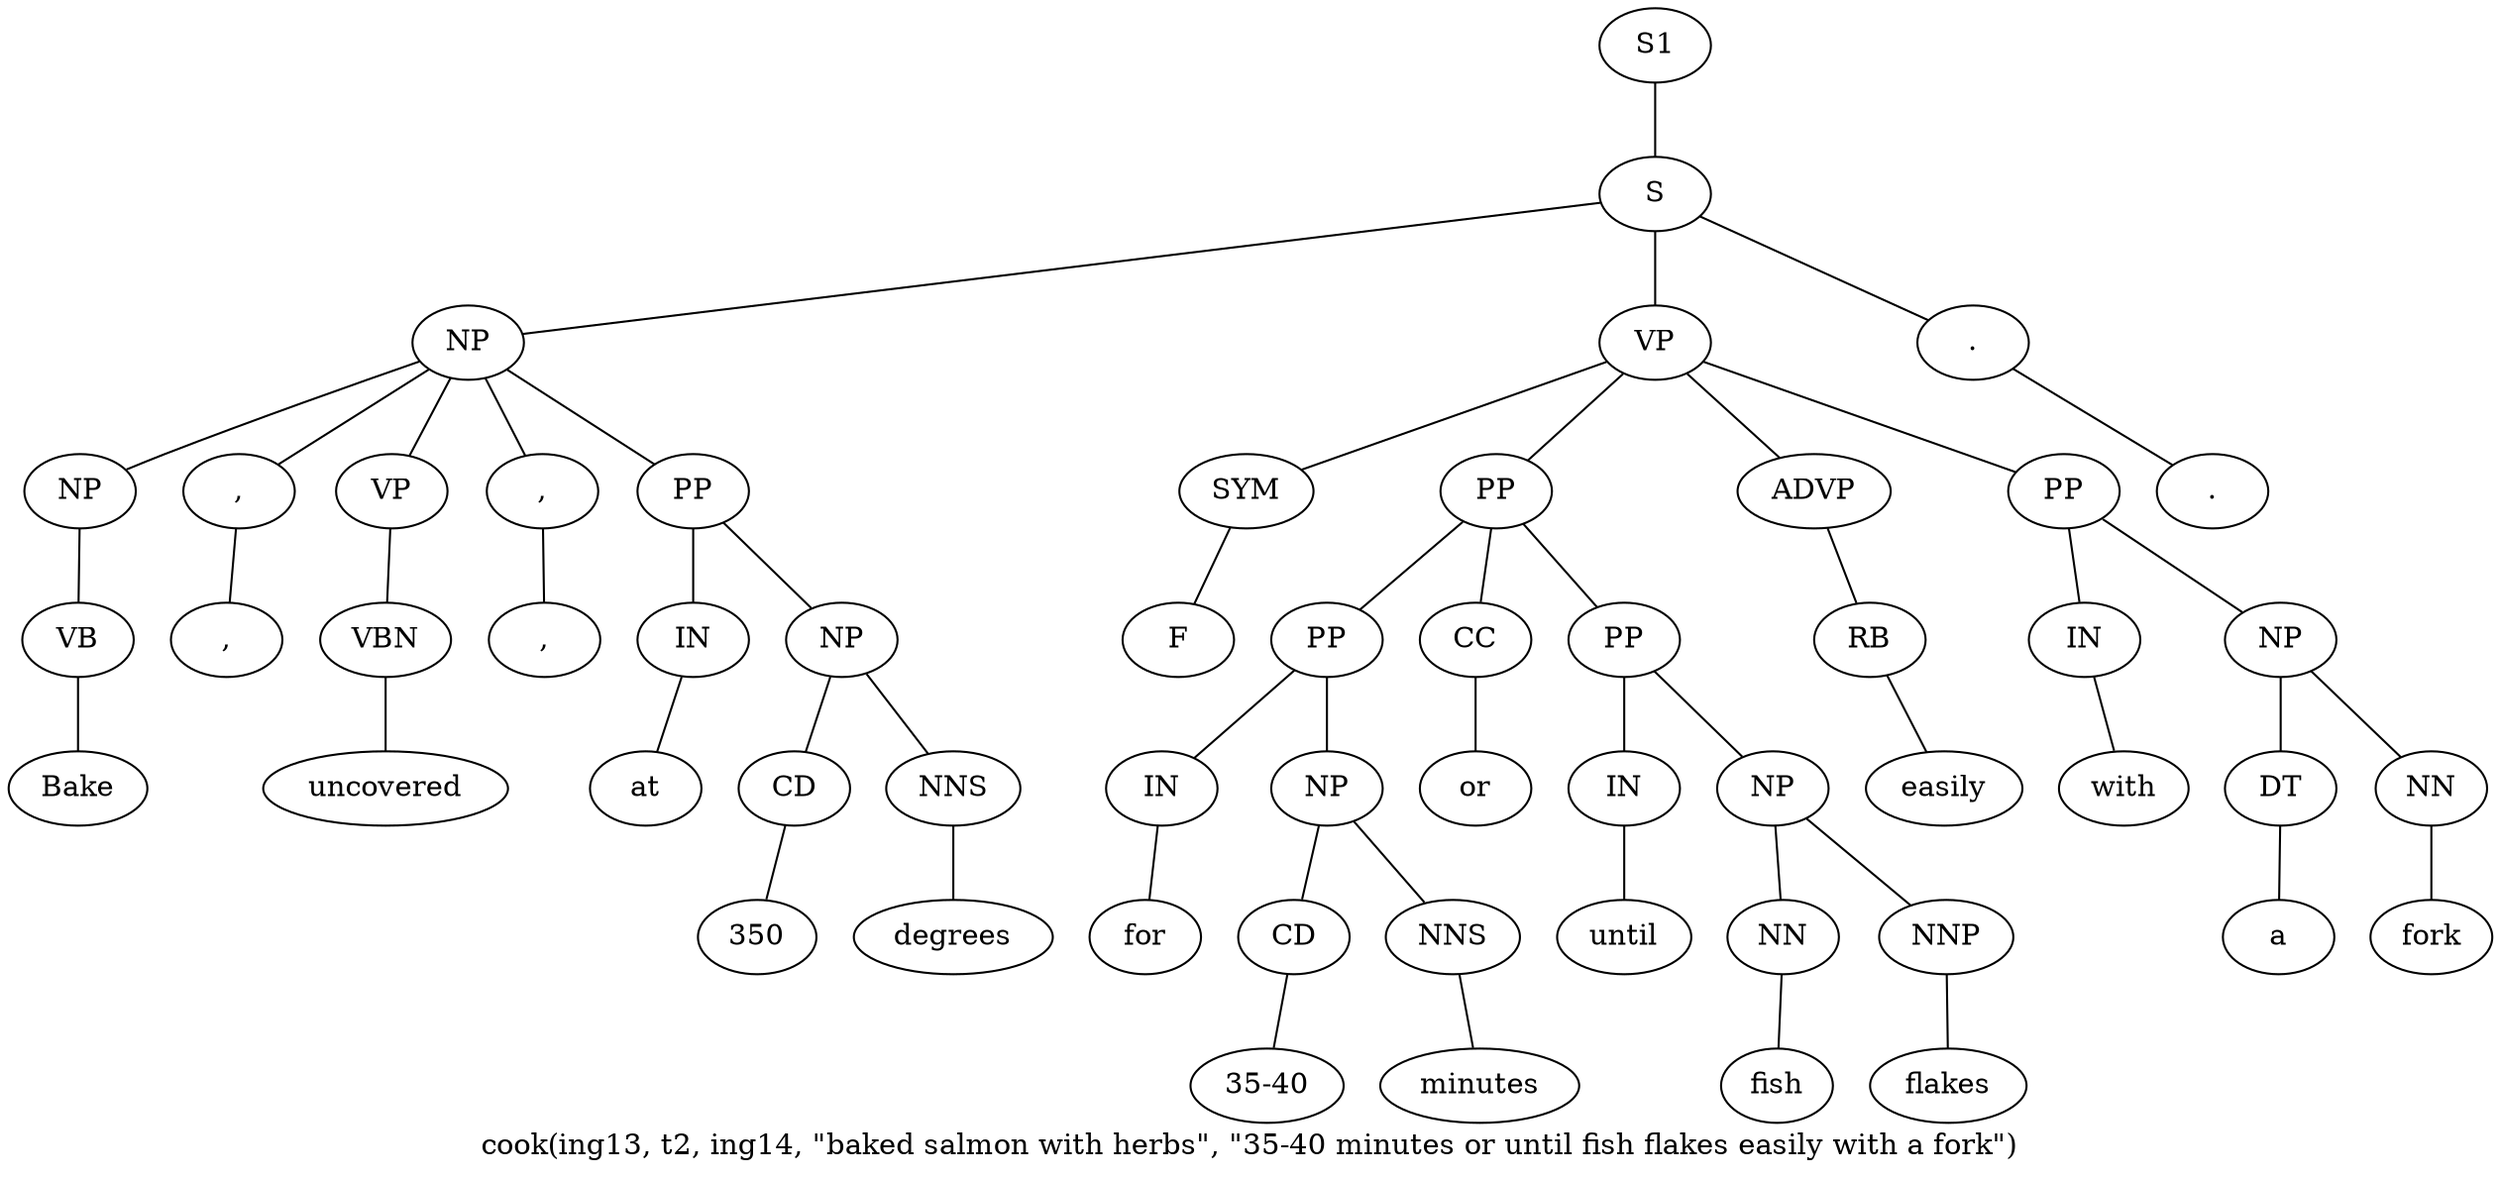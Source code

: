 graph SyntaxGraph {
	label = "cook(ing13, t2, ing14, \"baked salmon with herbs\", \"35-40 minutes or until fish flakes easily with a fork\")";
	Node0 [label="S1"];
	Node1 [label="S"];
	Node2 [label="NP"];
	Node3 [label="NP"];
	Node4 [label="VB"];
	Node5 [label="Bake"];
	Node6 [label=","];
	Node7 [label=","];
	Node8 [label="VP"];
	Node9 [label="VBN"];
	Node10 [label="uncovered"];
	Node11 [label=","];
	Node12 [label=","];
	Node13 [label="PP"];
	Node14 [label="IN"];
	Node15 [label="at"];
	Node16 [label="NP"];
	Node17 [label="CD"];
	Node18 [label="350"];
	Node19 [label="NNS"];
	Node20 [label="degrees"];
	Node21 [label="VP"];
	Node22 [label="SYM"];
	Node23 [label="F"];
	Node24 [label="PP"];
	Node25 [label="PP"];
	Node26 [label="IN"];
	Node27 [label="for"];
	Node28 [label="NP"];
	Node29 [label="CD"];
	Node30 [label="35-40"];
	Node31 [label="NNS"];
	Node32 [label="minutes"];
	Node33 [label="CC"];
	Node34 [label="or"];
	Node35 [label="PP"];
	Node36 [label="IN"];
	Node37 [label="until"];
	Node38 [label="NP"];
	Node39 [label="NN"];
	Node40 [label="fish"];
	Node41 [label="NNP"];
	Node42 [label="flakes"];
	Node43 [label="ADVP"];
	Node44 [label="RB"];
	Node45 [label="easily"];
	Node46 [label="PP"];
	Node47 [label="IN"];
	Node48 [label="with"];
	Node49 [label="NP"];
	Node50 [label="DT"];
	Node51 [label="a"];
	Node52 [label="NN"];
	Node53 [label="fork"];
	Node54 [label="."];
	Node55 [label="."];

	Node0 -- Node1;
	Node1 -- Node2;
	Node1 -- Node21;
	Node1 -- Node54;
	Node2 -- Node3;
	Node2 -- Node6;
	Node2 -- Node8;
	Node2 -- Node11;
	Node2 -- Node13;
	Node3 -- Node4;
	Node4 -- Node5;
	Node6 -- Node7;
	Node8 -- Node9;
	Node9 -- Node10;
	Node11 -- Node12;
	Node13 -- Node14;
	Node13 -- Node16;
	Node14 -- Node15;
	Node16 -- Node17;
	Node16 -- Node19;
	Node17 -- Node18;
	Node19 -- Node20;
	Node21 -- Node22;
	Node21 -- Node24;
	Node21 -- Node43;
	Node21 -- Node46;
	Node22 -- Node23;
	Node24 -- Node25;
	Node24 -- Node33;
	Node24 -- Node35;
	Node25 -- Node26;
	Node25 -- Node28;
	Node26 -- Node27;
	Node28 -- Node29;
	Node28 -- Node31;
	Node29 -- Node30;
	Node31 -- Node32;
	Node33 -- Node34;
	Node35 -- Node36;
	Node35 -- Node38;
	Node36 -- Node37;
	Node38 -- Node39;
	Node38 -- Node41;
	Node39 -- Node40;
	Node41 -- Node42;
	Node43 -- Node44;
	Node44 -- Node45;
	Node46 -- Node47;
	Node46 -- Node49;
	Node47 -- Node48;
	Node49 -- Node50;
	Node49 -- Node52;
	Node50 -- Node51;
	Node52 -- Node53;
	Node54 -- Node55;
}
